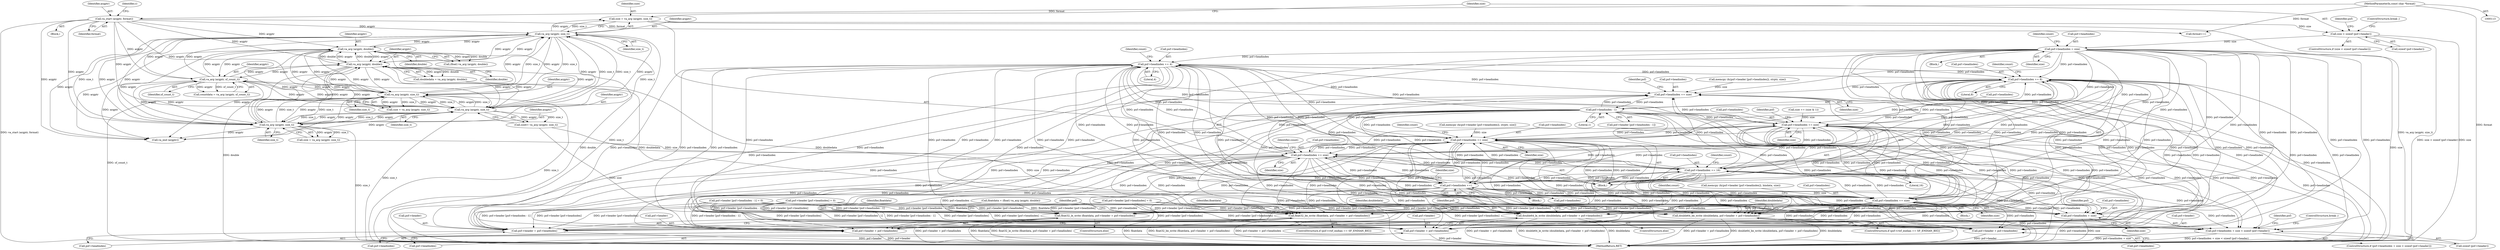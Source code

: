 digraph "1_libsndfile_708e996c87c5fae77b104ccfeb8f6db784c32074_17@API" {
"1000691" [label="(Call,size < sizeof (psf->header))"];
"1000685" [label="(Call,size = va_arg (argptr, size_t))"];
"1000687" [label="(Call,va_arg (argptr, size_t))"];
"1000343" [label="(Call,va_arg (argptr, double))"];
"1000383" [label="(Call,va_arg (argptr, double))"];
"1000253" [label="(Call,va_arg (argptr, sf_count_t))"];
"1000623" [label="(Call,va_arg (argptr, size_t))"];
"1000585" [label="(Call,va_arg (argptr, size_t))"];
"1000135" [label="(Call,va_start (argptr, format))"];
"1000115" [label="(MethodParameterIn,const char *format)"];
"1000672" [label="(Call,va_arg (argptr, size_t))"];
"1000698" [label="(Call,psf->headindex = size)"];
"1000352" [label="(Call,float32_be_write (floatdata, psf->header + psf->headindex))"];
"1000354" [label="(Call,psf->header + psf->headindex)"];
"1000362" [label="(Call,float32_le_write (floatdata, psf->header + psf->headindex))"];
"1000364" [label="(Call,psf->header + psf->headindex)"];
"1000371" [label="(Call,psf->headindex += 4)"];
"1000392" [label="(Call,double64_be_write (doubledata, psf->header + psf->headindex))"];
"1000394" [label="(Call,psf->header + psf->headindex)"];
"1000402" [label="(Call,double64_le_write (doubledata, psf->header + psf->headindex))"];
"1000404" [label="(Call,psf->header + psf->headindex)"];
"1000411" [label="(Call,psf->headindex += 8)"];
"1000456" [label="(Call,psf->headindex += size)"];
"1000466" [label="(Call,psf->headindex - 1)"];
"1000514" [label="(Call,psf->headindex += size)"];
"1000571" [label="(Call,psf->headindex += size)"];
"1000589" [label="(Call,psf->headindex + size < sizeof (psf->header))"];
"1000590" [label="(Call,psf->headindex + size)"];
"1000611" [label="(Call,psf->headindex += size)"];
"1000641" [label="(Call,psf->headindex ++)"];
"1000660" [label="(Call,psf->headindex += 16)"];
"1000675" [label="(Call,psf->headindex += size)"];
"1000412" [label="(Call,psf->headindex)"];
"1000343" [label="(Call,va_arg (argptr, double))"];
"1000445" [label="(Call,memcpy (&(psf->header [psf->headindex]), strptr, size))"];
"1000514" [label="(Call,psf->headindex += size)"];
"1000595" [label="(Call,sizeof (psf->header))"];
"1000413" [label="(Identifier,psf)"];
"1000585" [label="(Call,va_arg (argptr, size_t))"];
"1000464" [label="(Identifier,psf)"];
"1000617" [label="(Identifier,count)"];
"1000417" [label="(Identifier,count)"];
"1000470" [label="(Literal,1)"];
"1000577" [label="(Identifier,count)"];
"1000404" [label="(Call,psf->header + psf->headindex)"];
"1000699" [label="(Call,psf->headindex)"];
"1000583" [label="(Call,size\t= va_arg (argptr, size_t))"];
"1000354" [label="(Call,psf->header + psf->headindex)"];
"1000590" [label="(Call,psf->headindex + size)"];
"1000689" [label="(Identifier,size_t)"];
"1000718" [label="(Call,va_end (argptr))"];
"1000560" [label="(Call,memcpy (&(psf->header [psf->headindex]), strptr, size))"];
"1000253" [label="(Call,va_arg (argptr, sf_count_t))"];
"1000599" [label="(Block,)"];
"1000588" [label="(ControlStructure,if (psf->headindex + size < sizeof (psf->header)))"];
"1000522" [label="(Identifier,psf)"];
"1000345" [label="(Identifier,double)"];
"1000509" [label="(Call,size += (size & 1))"];
"1000383" [label="(Call,va_arg (argptr, double))"];
"1000690" [label="(ControlStructure,if (size < sizeof (psf->header)))"];
"1000115" [label="(MethodParameterIn,const char *format)"];
"1000363" [label="(Identifier,floatdata)"];
"1000353" [label="(Identifier,floatdata)"];
"1000462" [label="(Call,psf->header [psf->headindex - 1])"];
"1000681" [label="(Identifier,count)"];
"1000339" [label="(Call,floatdata = (float) va_arg (argptr, double))"];
"1000393" [label="(Identifier,doubledata)"];
"1000641" [label="(Call,psf->headindex ++)"];
"1000575" [label="(Identifier,size)"];
"1000693" [label="(Call,sizeof (psf->header))"];
"1000661" [label="(Call,psf->headindex)"];
"1000460" [label="(Identifier,size)"];
"1000142" [label="(Call,format++)"];
"1000135" [label="(Call,va_start (argptr, format))"];
"1000692" [label="(Identifier,size)"];
"1000600" [label="(Call,memcpy (&(psf->header [psf->headindex]), bindata, size))"];
"1000700" [label="(Identifier,psf)"];
"1000355" [label="(Call,psf->header)"];
"1000722" [label="(MethodReturn,RET)"];
"1000675" [label="(Call,psf->headindex += size)"];
"1000597" [label="(Identifier,psf)"];
"1000251" [label="(Call,countdata = va_arg (argptr, sf_count_t))"];
"1000679" [label="(Identifier,size)"];
"1000254" [label="(Identifier,argptr)"];
"1000255" [label="(Identifier,sf_count_t)"];
"1000698" [label="(Call,psf->headindex = size)"];
"1000571" [label="(Call,psf->headindex += size)"];
"1000137" [label="(Identifier,format)"];
"1000364" [label="(Call,psf->header + psf->headindex)"];
"1000697" [label="(Block,)"];
"1000631" [label="(Block,)"];
"1000368" [label="(Call,psf->headindex)"];
"1000362" [label="(Call,float32_le_write (floatdata, psf->header + psf->headindex))"];
"1000586" [label="(Identifier,argptr)"];
"1000519" [label="(Call,psf->header [psf->headindex] = 0)"];
"1000116" [label="(Block,)"];
"1000632" [label="(Call,psf->header [psf->headindex] = 0)"];
"1000377" [label="(Identifier,count)"];
"1000398" [label="(Call,psf->headindex)"];
"1000685" [label="(Call,size = va_arg (argptr, size_t))"];
"1000385" [label="(Identifier,double)"];
"1000604" [label="(Identifier,psf)"];
"1000375" [label="(Literal,4)"];
"1000589" [label="(Call,psf->headindex + size < sizeof (psf->header))"];
"1000674" [label="(Identifier,size_t)"];
"1000611" [label="(Call,psf->headindex += size)"];
"1000411" [label="(Call,psf->headindex += 8)"];
"1000394" [label="(Call,psf->header + psf->headindex)"];
"1000612" [label="(Call,psf->headindex)"];
"1000401" [label="(ControlStructure,else)"];
"1000392" [label="(Call,double64_be_write (doubledata, psf->header + psf->headindex))"];
"1000676" [label="(Call,psf->headindex)"];
"1000384" [label="(Identifier,argptr)"];
"1000673" [label="(Identifier,argptr)"];
"1000702" [label="(Identifier,size)"];
"1000461" [label="(Call,psf->header [psf->headindex - 1] = 0)"];
"1000415" [label="(Literal,8)"];
"1000686" [label="(Identifier,size)"];
"1000140" [label="(Identifier,c)"];
"1000403" [label="(Identifier,doubledata)"];
"1000408" [label="(Call,psf->headindex)"];
"1000704" [label="(Identifier,count)"];
"1000672" [label="(Call,va_arg (argptr, size_t))"];
"1000687" [label="(Call,va_arg (argptr, size_t))"];
"1000405" [label="(Call,psf->header)"];
"1000372" [label="(Call,psf->headindex)"];
"1000466" [label="(Call,psf->headindex - 1)"];
"1000670" [label="(Call,size = va_arg (argptr, size_t))"];
"1000381" [label="(Call,doubledata = va_arg (argptr, double))"];
"1000358" [label="(Call,psf->headindex)"];
"1000660" [label="(Call,psf->headindex += 16)"];
"1000386" [label="(ControlStructure,if (psf->rwf_endian == SF_ENDIAN_BIG))"];
"1000664" [label="(Literal,16)"];
"1000625" [label="(Identifier,size_t)"];
"1000642" [label="(Call,psf->headindex)"];
"1000467" [label="(Call,psf->headindex)"];
"1000619" [label="(ControlStructure,break ;)"];
"1000365" [label="(Call,psf->header)"];
"1000373" [label="(Identifier,psf)"];
"1000572" [label="(Call,psf->headindex)"];
"1000615" [label="(Identifier,size)"];
"1000456" [label="(Call,psf->headindex += size)"];
"1000515" [label="(Call,psf->headindex)"];
"1000591" [label="(Call,psf->headindex)"];
"1000147" [label="(Block,)"];
"1000341" [label="(Call,(float) va_arg (argptr, double))"];
"1000371" [label="(Call,psf->headindex += 4)"];
"1000402" [label="(Call,double64_le_write (doubledata, psf->header + psf->headindex))"];
"1000518" [label="(Identifier,size)"];
"1000457" [label="(Call,psf->headindex)"];
"1000706" [label="(ControlStructure,break ;)"];
"1000623" [label="(Call,va_arg (argptr, size_t))"];
"1000691" [label="(Call,size < sizeof (psf->header))"];
"1000395" [label="(Call,psf->header)"];
"1000624" [label="(Identifier,argptr)"];
"1000352" [label="(Call,float32_be_write (floatdata, psf->header + psf->headindex))"];
"1000594" [label="(Identifier,size)"];
"1000346" [label="(ControlStructure,if (psf->rwf_endian == SF_ENDIAN_BIG))"];
"1000361" [label="(ControlStructure,else)"];
"1000688" [label="(Identifier,argptr)"];
"1000646" [label="(Identifier,size)"];
"1000587" [label="(Identifier,size_t)"];
"1000344" [label="(Identifier,argptr)"];
"1000621" [label="(Call,size = va_arg (argptr, size_t))"];
"1000666" [label="(Identifier,count)"];
"1000136" [label="(Identifier,argptr)"];
"1000691" -> "1000690"  [label="AST: "];
"1000691" -> "1000693"  [label="CFG: "];
"1000692" -> "1000691"  [label="AST: "];
"1000693" -> "1000691"  [label="AST: "];
"1000700" -> "1000691"  [label="CFG: "];
"1000706" -> "1000691"  [label="CFG: "];
"1000691" -> "1000722"  [label="DDG: size"];
"1000691" -> "1000722"  [label="DDG: size < sizeof (psf->header)"];
"1000685" -> "1000691"  [label="DDG: size"];
"1000691" -> "1000698"  [label="DDG: size"];
"1000685" -> "1000147"  [label="AST: "];
"1000685" -> "1000687"  [label="CFG: "];
"1000686" -> "1000685"  [label="AST: "];
"1000687" -> "1000685"  [label="AST: "];
"1000692" -> "1000685"  [label="CFG: "];
"1000685" -> "1000722"  [label="DDG: va_arg (argptr, size_t)"];
"1000687" -> "1000685"  [label="DDG: argptr"];
"1000687" -> "1000685"  [label="DDG: size_t"];
"1000687" -> "1000689"  [label="CFG: "];
"1000688" -> "1000687"  [label="AST: "];
"1000689" -> "1000687"  [label="AST: "];
"1000687" -> "1000722"  [label="DDG: size_t"];
"1000687" -> "1000253"  [label="DDG: argptr"];
"1000687" -> "1000343"  [label="DDG: argptr"];
"1000687" -> "1000383"  [label="DDG: argptr"];
"1000687" -> "1000585"  [label="DDG: argptr"];
"1000687" -> "1000585"  [label="DDG: size_t"];
"1000687" -> "1000623"  [label="DDG: argptr"];
"1000687" -> "1000623"  [label="DDG: size_t"];
"1000687" -> "1000672"  [label="DDG: argptr"];
"1000687" -> "1000672"  [label="DDG: size_t"];
"1000343" -> "1000687"  [label="DDG: argptr"];
"1000383" -> "1000687"  [label="DDG: argptr"];
"1000253" -> "1000687"  [label="DDG: argptr"];
"1000623" -> "1000687"  [label="DDG: argptr"];
"1000623" -> "1000687"  [label="DDG: size_t"];
"1000585" -> "1000687"  [label="DDG: argptr"];
"1000585" -> "1000687"  [label="DDG: size_t"];
"1000135" -> "1000687"  [label="DDG: argptr"];
"1000672" -> "1000687"  [label="DDG: argptr"];
"1000672" -> "1000687"  [label="DDG: size_t"];
"1000687" -> "1000718"  [label="DDG: argptr"];
"1000343" -> "1000341"  [label="AST: "];
"1000343" -> "1000345"  [label="CFG: "];
"1000344" -> "1000343"  [label="AST: "];
"1000345" -> "1000343"  [label="AST: "];
"1000341" -> "1000343"  [label="CFG: "];
"1000343" -> "1000722"  [label="DDG: double"];
"1000343" -> "1000253"  [label="DDG: argptr"];
"1000343" -> "1000341"  [label="DDG: argptr"];
"1000343" -> "1000341"  [label="DDG: double"];
"1000383" -> "1000343"  [label="DDG: argptr"];
"1000383" -> "1000343"  [label="DDG: double"];
"1000253" -> "1000343"  [label="DDG: argptr"];
"1000623" -> "1000343"  [label="DDG: argptr"];
"1000585" -> "1000343"  [label="DDG: argptr"];
"1000135" -> "1000343"  [label="DDG: argptr"];
"1000672" -> "1000343"  [label="DDG: argptr"];
"1000343" -> "1000383"  [label="DDG: argptr"];
"1000343" -> "1000383"  [label="DDG: double"];
"1000343" -> "1000585"  [label="DDG: argptr"];
"1000343" -> "1000623"  [label="DDG: argptr"];
"1000343" -> "1000672"  [label="DDG: argptr"];
"1000343" -> "1000718"  [label="DDG: argptr"];
"1000383" -> "1000381"  [label="AST: "];
"1000383" -> "1000385"  [label="CFG: "];
"1000384" -> "1000383"  [label="AST: "];
"1000385" -> "1000383"  [label="AST: "];
"1000381" -> "1000383"  [label="CFG: "];
"1000383" -> "1000722"  [label="DDG: double"];
"1000383" -> "1000253"  [label="DDG: argptr"];
"1000383" -> "1000381"  [label="DDG: argptr"];
"1000383" -> "1000381"  [label="DDG: double"];
"1000253" -> "1000383"  [label="DDG: argptr"];
"1000623" -> "1000383"  [label="DDG: argptr"];
"1000585" -> "1000383"  [label="DDG: argptr"];
"1000135" -> "1000383"  [label="DDG: argptr"];
"1000672" -> "1000383"  [label="DDG: argptr"];
"1000383" -> "1000585"  [label="DDG: argptr"];
"1000383" -> "1000623"  [label="DDG: argptr"];
"1000383" -> "1000672"  [label="DDG: argptr"];
"1000383" -> "1000718"  [label="DDG: argptr"];
"1000253" -> "1000251"  [label="AST: "];
"1000253" -> "1000255"  [label="CFG: "];
"1000254" -> "1000253"  [label="AST: "];
"1000255" -> "1000253"  [label="AST: "];
"1000251" -> "1000253"  [label="CFG: "];
"1000253" -> "1000722"  [label="DDG: sf_count_t"];
"1000253" -> "1000251"  [label="DDG: argptr"];
"1000253" -> "1000251"  [label="DDG: sf_count_t"];
"1000623" -> "1000253"  [label="DDG: argptr"];
"1000585" -> "1000253"  [label="DDG: argptr"];
"1000135" -> "1000253"  [label="DDG: argptr"];
"1000672" -> "1000253"  [label="DDG: argptr"];
"1000253" -> "1000585"  [label="DDG: argptr"];
"1000253" -> "1000623"  [label="DDG: argptr"];
"1000253" -> "1000672"  [label="DDG: argptr"];
"1000253" -> "1000718"  [label="DDG: argptr"];
"1000623" -> "1000621"  [label="AST: "];
"1000623" -> "1000625"  [label="CFG: "];
"1000624" -> "1000623"  [label="AST: "];
"1000625" -> "1000623"  [label="AST: "];
"1000621" -> "1000623"  [label="CFG: "];
"1000623" -> "1000722"  [label="DDG: size_t"];
"1000623" -> "1000585"  [label="DDG: argptr"];
"1000623" -> "1000585"  [label="DDG: size_t"];
"1000623" -> "1000621"  [label="DDG: argptr"];
"1000623" -> "1000621"  [label="DDG: size_t"];
"1000585" -> "1000623"  [label="DDG: argptr"];
"1000585" -> "1000623"  [label="DDG: size_t"];
"1000135" -> "1000623"  [label="DDG: argptr"];
"1000672" -> "1000623"  [label="DDG: argptr"];
"1000672" -> "1000623"  [label="DDG: size_t"];
"1000623" -> "1000672"  [label="DDG: argptr"];
"1000623" -> "1000672"  [label="DDG: size_t"];
"1000623" -> "1000718"  [label="DDG: argptr"];
"1000585" -> "1000583"  [label="AST: "];
"1000585" -> "1000587"  [label="CFG: "];
"1000586" -> "1000585"  [label="AST: "];
"1000587" -> "1000585"  [label="AST: "];
"1000583" -> "1000585"  [label="CFG: "];
"1000585" -> "1000722"  [label="DDG: size_t"];
"1000585" -> "1000583"  [label="DDG: argptr"];
"1000585" -> "1000583"  [label="DDG: size_t"];
"1000135" -> "1000585"  [label="DDG: argptr"];
"1000672" -> "1000585"  [label="DDG: argptr"];
"1000672" -> "1000585"  [label="DDG: size_t"];
"1000585" -> "1000672"  [label="DDG: argptr"];
"1000585" -> "1000672"  [label="DDG: size_t"];
"1000585" -> "1000718"  [label="DDG: argptr"];
"1000135" -> "1000116"  [label="AST: "];
"1000135" -> "1000137"  [label="CFG: "];
"1000136" -> "1000135"  [label="AST: "];
"1000137" -> "1000135"  [label="AST: "];
"1000140" -> "1000135"  [label="CFG: "];
"1000135" -> "1000722"  [label="DDG: va_start (argptr, format)"];
"1000115" -> "1000135"  [label="DDG: format"];
"1000135" -> "1000142"  [label="DDG: format"];
"1000135" -> "1000672"  [label="DDG: argptr"];
"1000135" -> "1000718"  [label="DDG: argptr"];
"1000115" -> "1000113"  [label="AST: "];
"1000115" -> "1000722"  [label="DDG: format"];
"1000115" -> "1000142"  [label="DDG: format"];
"1000672" -> "1000670"  [label="AST: "];
"1000672" -> "1000674"  [label="CFG: "];
"1000673" -> "1000672"  [label="AST: "];
"1000674" -> "1000672"  [label="AST: "];
"1000670" -> "1000672"  [label="CFG: "];
"1000672" -> "1000722"  [label="DDG: size_t"];
"1000672" -> "1000670"  [label="DDG: argptr"];
"1000672" -> "1000670"  [label="DDG: size_t"];
"1000672" -> "1000718"  [label="DDG: argptr"];
"1000698" -> "1000697"  [label="AST: "];
"1000698" -> "1000702"  [label="CFG: "];
"1000699" -> "1000698"  [label="AST: "];
"1000702" -> "1000698"  [label="AST: "];
"1000704" -> "1000698"  [label="CFG: "];
"1000698" -> "1000722"  [label="DDG: psf->headindex"];
"1000698" -> "1000722"  [label="DDG: size"];
"1000698" -> "1000352"  [label="DDG: psf->headindex"];
"1000698" -> "1000354"  [label="DDG: psf->headindex"];
"1000698" -> "1000362"  [label="DDG: psf->headindex"];
"1000698" -> "1000364"  [label="DDG: psf->headindex"];
"1000698" -> "1000371"  [label="DDG: psf->headindex"];
"1000698" -> "1000392"  [label="DDG: psf->headindex"];
"1000698" -> "1000394"  [label="DDG: psf->headindex"];
"1000698" -> "1000402"  [label="DDG: psf->headindex"];
"1000698" -> "1000404"  [label="DDG: psf->headindex"];
"1000698" -> "1000411"  [label="DDG: psf->headindex"];
"1000698" -> "1000456"  [label="DDG: psf->headindex"];
"1000698" -> "1000514"  [label="DDG: psf->headindex"];
"1000698" -> "1000571"  [label="DDG: psf->headindex"];
"1000698" -> "1000589"  [label="DDG: psf->headindex"];
"1000698" -> "1000590"  [label="DDG: psf->headindex"];
"1000698" -> "1000611"  [label="DDG: psf->headindex"];
"1000698" -> "1000641"  [label="DDG: psf->headindex"];
"1000698" -> "1000660"  [label="DDG: psf->headindex"];
"1000698" -> "1000675"  [label="DDG: psf->headindex"];
"1000352" -> "1000346"  [label="AST: "];
"1000352" -> "1000354"  [label="CFG: "];
"1000353" -> "1000352"  [label="AST: "];
"1000354" -> "1000352"  [label="AST: "];
"1000373" -> "1000352"  [label="CFG: "];
"1000352" -> "1000722"  [label="DDG: floatdata"];
"1000352" -> "1000722"  [label="DDG: float32_be_write (floatdata, psf->header + psf->headindex)"];
"1000352" -> "1000722"  [label="DDG: psf->header + psf->headindex"];
"1000339" -> "1000352"  [label="DDG: floatdata"];
"1000519" -> "1000352"  [label="DDG: psf->header [psf->headindex]"];
"1000632" -> "1000352"  [label="DDG: psf->header [psf->headindex]"];
"1000461" -> "1000352"  [label="DDG: psf->header [psf->headindex - 1]"];
"1000675" -> "1000352"  [label="DDG: psf->headindex"];
"1000411" -> "1000352"  [label="DDG: psf->headindex"];
"1000660" -> "1000352"  [label="DDG: psf->headindex"];
"1000466" -> "1000352"  [label="DDG: psf->headindex"];
"1000514" -> "1000352"  [label="DDG: psf->headindex"];
"1000571" -> "1000352"  [label="DDG: psf->headindex"];
"1000371" -> "1000352"  [label="DDG: psf->headindex"];
"1000641" -> "1000352"  [label="DDG: psf->headindex"];
"1000611" -> "1000352"  [label="DDG: psf->headindex"];
"1000354" -> "1000358"  [label="CFG: "];
"1000355" -> "1000354"  [label="AST: "];
"1000358" -> "1000354"  [label="AST: "];
"1000354" -> "1000722"  [label="DDG: psf->header"];
"1000519" -> "1000354"  [label="DDG: psf->header [psf->headindex]"];
"1000632" -> "1000354"  [label="DDG: psf->header [psf->headindex]"];
"1000461" -> "1000354"  [label="DDG: psf->header [psf->headindex - 1]"];
"1000675" -> "1000354"  [label="DDG: psf->headindex"];
"1000411" -> "1000354"  [label="DDG: psf->headindex"];
"1000660" -> "1000354"  [label="DDG: psf->headindex"];
"1000466" -> "1000354"  [label="DDG: psf->headindex"];
"1000514" -> "1000354"  [label="DDG: psf->headindex"];
"1000571" -> "1000354"  [label="DDG: psf->headindex"];
"1000371" -> "1000354"  [label="DDG: psf->headindex"];
"1000641" -> "1000354"  [label="DDG: psf->headindex"];
"1000611" -> "1000354"  [label="DDG: psf->headindex"];
"1000362" -> "1000361"  [label="AST: "];
"1000362" -> "1000364"  [label="CFG: "];
"1000363" -> "1000362"  [label="AST: "];
"1000364" -> "1000362"  [label="AST: "];
"1000373" -> "1000362"  [label="CFG: "];
"1000362" -> "1000722"  [label="DDG: psf->header + psf->headindex"];
"1000362" -> "1000722"  [label="DDG: float32_le_write (floatdata, psf->header + psf->headindex)"];
"1000362" -> "1000722"  [label="DDG: floatdata"];
"1000339" -> "1000362"  [label="DDG: floatdata"];
"1000519" -> "1000362"  [label="DDG: psf->header [psf->headindex]"];
"1000632" -> "1000362"  [label="DDG: psf->header [psf->headindex]"];
"1000461" -> "1000362"  [label="DDG: psf->header [psf->headindex - 1]"];
"1000675" -> "1000362"  [label="DDG: psf->headindex"];
"1000411" -> "1000362"  [label="DDG: psf->headindex"];
"1000660" -> "1000362"  [label="DDG: psf->headindex"];
"1000466" -> "1000362"  [label="DDG: psf->headindex"];
"1000514" -> "1000362"  [label="DDG: psf->headindex"];
"1000571" -> "1000362"  [label="DDG: psf->headindex"];
"1000371" -> "1000362"  [label="DDG: psf->headindex"];
"1000641" -> "1000362"  [label="DDG: psf->headindex"];
"1000611" -> "1000362"  [label="DDG: psf->headindex"];
"1000364" -> "1000368"  [label="CFG: "];
"1000365" -> "1000364"  [label="AST: "];
"1000368" -> "1000364"  [label="AST: "];
"1000364" -> "1000722"  [label="DDG: psf->header"];
"1000519" -> "1000364"  [label="DDG: psf->header [psf->headindex]"];
"1000632" -> "1000364"  [label="DDG: psf->header [psf->headindex]"];
"1000461" -> "1000364"  [label="DDG: psf->header [psf->headindex - 1]"];
"1000675" -> "1000364"  [label="DDG: psf->headindex"];
"1000411" -> "1000364"  [label="DDG: psf->headindex"];
"1000660" -> "1000364"  [label="DDG: psf->headindex"];
"1000466" -> "1000364"  [label="DDG: psf->headindex"];
"1000514" -> "1000364"  [label="DDG: psf->headindex"];
"1000571" -> "1000364"  [label="DDG: psf->headindex"];
"1000371" -> "1000364"  [label="DDG: psf->headindex"];
"1000641" -> "1000364"  [label="DDG: psf->headindex"];
"1000611" -> "1000364"  [label="DDG: psf->headindex"];
"1000371" -> "1000147"  [label="AST: "];
"1000371" -> "1000375"  [label="CFG: "];
"1000372" -> "1000371"  [label="AST: "];
"1000375" -> "1000371"  [label="AST: "];
"1000377" -> "1000371"  [label="CFG: "];
"1000371" -> "1000722"  [label="DDG: psf->headindex"];
"1000675" -> "1000371"  [label="DDG: psf->headindex"];
"1000411" -> "1000371"  [label="DDG: psf->headindex"];
"1000660" -> "1000371"  [label="DDG: psf->headindex"];
"1000466" -> "1000371"  [label="DDG: psf->headindex"];
"1000514" -> "1000371"  [label="DDG: psf->headindex"];
"1000571" -> "1000371"  [label="DDG: psf->headindex"];
"1000641" -> "1000371"  [label="DDG: psf->headindex"];
"1000611" -> "1000371"  [label="DDG: psf->headindex"];
"1000371" -> "1000392"  [label="DDG: psf->headindex"];
"1000371" -> "1000394"  [label="DDG: psf->headindex"];
"1000371" -> "1000402"  [label="DDG: psf->headindex"];
"1000371" -> "1000404"  [label="DDG: psf->headindex"];
"1000371" -> "1000411"  [label="DDG: psf->headindex"];
"1000371" -> "1000456"  [label="DDG: psf->headindex"];
"1000371" -> "1000514"  [label="DDG: psf->headindex"];
"1000371" -> "1000571"  [label="DDG: psf->headindex"];
"1000371" -> "1000589"  [label="DDG: psf->headindex"];
"1000371" -> "1000590"  [label="DDG: psf->headindex"];
"1000371" -> "1000611"  [label="DDG: psf->headindex"];
"1000371" -> "1000641"  [label="DDG: psf->headindex"];
"1000371" -> "1000660"  [label="DDG: psf->headindex"];
"1000371" -> "1000675"  [label="DDG: psf->headindex"];
"1000392" -> "1000386"  [label="AST: "];
"1000392" -> "1000394"  [label="CFG: "];
"1000393" -> "1000392"  [label="AST: "];
"1000394" -> "1000392"  [label="AST: "];
"1000413" -> "1000392"  [label="CFG: "];
"1000392" -> "1000722"  [label="DDG: psf->header + psf->headindex"];
"1000392" -> "1000722"  [label="DDG: double64_be_write (doubledata, psf->header + psf->headindex)"];
"1000392" -> "1000722"  [label="DDG: doubledata"];
"1000381" -> "1000392"  [label="DDG: doubledata"];
"1000519" -> "1000392"  [label="DDG: psf->header [psf->headindex]"];
"1000632" -> "1000392"  [label="DDG: psf->header [psf->headindex]"];
"1000461" -> "1000392"  [label="DDG: psf->header [psf->headindex - 1]"];
"1000675" -> "1000392"  [label="DDG: psf->headindex"];
"1000411" -> "1000392"  [label="DDG: psf->headindex"];
"1000660" -> "1000392"  [label="DDG: psf->headindex"];
"1000466" -> "1000392"  [label="DDG: psf->headindex"];
"1000514" -> "1000392"  [label="DDG: psf->headindex"];
"1000571" -> "1000392"  [label="DDG: psf->headindex"];
"1000641" -> "1000392"  [label="DDG: psf->headindex"];
"1000611" -> "1000392"  [label="DDG: psf->headindex"];
"1000394" -> "1000398"  [label="CFG: "];
"1000395" -> "1000394"  [label="AST: "];
"1000398" -> "1000394"  [label="AST: "];
"1000394" -> "1000722"  [label="DDG: psf->header"];
"1000519" -> "1000394"  [label="DDG: psf->header [psf->headindex]"];
"1000632" -> "1000394"  [label="DDG: psf->header [psf->headindex]"];
"1000461" -> "1000394"  [label="DDG: psf->header [psf->headindex - 1]"];
"1000675" -> "1000394"  [label="DDG: psf->headindex"];
"1000411" -> "1000394"  [label="DDG: psf->headindex"];
"1000660" -> "1000394"  [label="DDG: psf->headindex"];
"1000466" -> "1000394"  [label="DDG: psf->headindex"];
"1000514" -> "1000394"  [label="DDG: psf->headindex"];
"1000571" -> "1000394"  [label="DDG: psf->headindex"];
"1000641" -> "1000394"  [label="DDG: psf->headindex"];
"1000611" -> "1000394"  [label="DDG: psf->headindex"];
"1000402" -> "1000401"  [label="AST: "];
"1000402" -> "1000404"  [label="CFG: "];
"1000403" -> "1000402"  [label="AST: "];
"1000404" -> "1000402"  [label="AST: "];
"1000413" -> "1000402"  [label="CFG: "];
"1000402" -> "1000722"  [label="DDG: psf->header + psf->headindex"];
"1000402" -> "1000722"  [label="DDG: double64_le_write (doubledata, psf->header + psf->headindex)"];
"1000402" -> "1000722"  [label="DDG: doubledata"];
"1000381" -> "1000402"  [label="DDG: doubledata"];
"1000519" -> "1000402"  [label="DDG: psf->header [psf->headindex]"];
"1000632" -> "1000402"  [label="DDG: psf->header [psf->headindex]"];
"1000461" -> "1000402"  [label="DDG: psf->header [psf->headindex - 1]"];
"1000675" -> "1000402"  [label="DDG: psf->headindex"];
"1000411" -> "1000402"  [label="DDG: psf->headindex"];
"1000660" -> "1000402"  [label="DDG: psf->headindex"];
"1000466" -> "1000402"  [label="DDG: psf->headindex"];
"1000514" -> "1000402"  [label="DDG: psf->headindex"];
"1000571" -> "1000402"  [label="DDG: psf->headindex"];
"1000641" -> "1000402"  [label="DDG: psf->headindex"];
"1000611" -> "1000402"  [label="DDG: psf->headindex"];
"1000404" -> "1000408"  [label="CFG: "];
"1000405" -> "1000404"  [label="AST: "];
"1000408" -> "1000404"  [label="AST: "];
"1000404" -> "1000722"  [label="DDG: psf->header"];
"1000519" -> "1000404"  [label="DDG: psf->header [psf->headindex]"];
"1000632" -> "1000404"  [label="DDG: psf->header [psf->headindex]"];
"1000461" -> "1000404"  [label="DDG: psf->header [psf->headindex - 1]"];
"1000675" -> "1000404"  [label="DDG: psf->headindex"];
"1000411" -> "1000404"  [label="DDG: psf->headindex"];
"1000660" -> "1000404"  [label="DDG: psf->headindex"];
"1000466" -> "1000404"  [label="DDG: psf->headindex"];
"1000514" -> "1000404"  [label="DDG: psf->headindex"];
"1000571" -> "1000404"  [label="DDG: psf->headindex"];
"1000641" -> "1000404"  [label="DDG: psf->headindex"];
"1000611" -> "1000404"  [label="DDG: psf->headindex"];
"1000411" -> "1000147"  [label="AST: "];
"1000411" -> "1000415"  [label="CFG: "];
"1000412" -> "1000411"  [label="AST: "];
"1000415" -> "1000411"  [label="AST: "];
"1000417" -> "1000411"  [label="CFG: "];
"1000411" -> "1000722"  [label="DDG: psf->headindex"];
"1000675" -> "1000411"  [label="DDG: psf->headindex"];
"1000660" -> "1000411"  [label="DDG: psf->headindex"];
"1000466" -> "1000411"  [label="DDG: psf->headindex"];
"1000514" -> "1000411"  [label="DDG: psf->headindex"];
"1000571" -> "1000411"  [label="DDG: psf->headindex"];
"1000641" -> "1000411"  [label="DDG: psf->headindex"];
"1000611" -> "1000411"  [label="DDG: psf->headindex"];
"1000411" -> "1000456"  [label="DDG: psf->headindex"];
"1000411" -> "1000514"  [label="DDG: psf->headindex"];
"1000411" -> "1000571"  [label="DDG: psf->headindex"];
"1000411" -> "1000589"  [label="DDG: psf->headindex"];
"1000411" -> "1000590"  [label="DDG: psf->headindex"];
"1000411" -> "1000611"  [label="DDG: psf->headindex"];
"1000411" -> "1000641"  [label="DDG: psf->headindex"];
"1000411" -> "1000660"  [label="DDG: psf->headindex"];
"1000411" -> "1000675"  [label="DDG: psf->headindex"];
"1000456" -> "1000147"  [label="AST: "];
"1000456" -> "1000460"  [label="CFG: "];
"1000457" -> "1000456"  [label="AST: "];
"1000460" -> "1000456"  [label="AST: "];
"1000464" -> "1000456"  [label="CFG: "];
"1000445" -> "1000456"  [label="DDG: size"];
"1000675" -> "1000456"  [label="DDG: psf->headindex"];
"1000660" -> "1000456"  [label="DDG: psf->headindex"];
"1000466" -> "1000456"  [label="DDG: psf->headindex"];
"1000514" -> "1000456"  [label="DDG: psf->headindex"];
"1000571" -> "1000456"  [label="DDG: psf->headindex"];
"1000641" -> "1000456"  [label="DDG: psf->headindex"];
"1000611" -> "1000456"  [label="DDG: psf->headindex"];
"1000456" -> "1000466"  [label="DDG: psf->headindex"];
"1000466" -> "1000462"  [label="AST: "];
"1000466" -> "1000470"  [label="CFG: "];
"1000467" -> "1000466"  [label="AST: "];
"1000470" -> "1000466"  [label="AST: "];
"1000462" -> "1000466"  [label="CFG: "];
"1000466" -> "1000722"  [label="DDG: psf->headindex"];
"1000466" -> "1000514"  [label="DDG: psf->headindex"];
"1000466" -> "1000571"  [label="DDG: psf->headindex"];
"1000466" -> "1000589"  [label="DDG: psf->headindex"];
"1000466" -> "1000590"  [label="DDG: psf->headindex"];
"1000466" -> "1000611"  [label="DDG: psf->headindex"];
"1000466" -> "1000641"  [label="DDG: psf->headindex"];
"1000466" -> "1000660"  [label="DDG: psf->headindex"];
"1000466" -> "1000675"  [label="DDG: psf->headindex"];
"1000514" -> "1000147"  [label="AST: "];
"1000514" -> "1000518"  [label="CFG: "];
"1000515" -> "1000514"  [label="AST: "];
"1000518" -> "1000514"  [label="AST: "];
"1000522" -> "1000514"  [label="CFG: "];
"1000514" -> "1000722"  [label="DDG: psf->headindex"];
"1000509" -> "1000514"  [label="DDG: size"];
"1000675" -> "1000514"  [label="DDG: psf->headindex"];
"1000660" -> "1000514"  [label="DDG: psf->headindex"];
"1000571" -> "1000514"  [label="DDG: psf->headindex"];
"1000641" -> "1000514"  [label="DDG: psf->headindex"];
"1000611" -> "1000514"  [label="DDG: psf->headindex"];
"1000514" -> "1000571"  [label="DDG: psf->headindex"];
"1000514" -> "1000589"  [label="DDG: psf->headindex"];
"1000514" -> "1000590"  [label="DDG: psf->headindex"];
"1000514" -> "1000611"  [label="DDG: psf->headindex"];
"1000514" -> "1000641"  [label="DDG: psf->headindex"];
"1000514" -> "1000660"  [label="DDG: psf->headindex"];
"1000514" -> "1000675"  [label="DDG: psf->headindex"];
"1000571" -> "1000147"  [label="AST: "];
"1000571" -> "1000575"  [label="CFG: "];
"1000572" -> "1000571"  [label="AST: "];
"1000575" -> "1000571"  [label="AST: "];
"1000577" -> "1000571"  [label="CFG: "];
"1000571" -> "1000722"  [label="DDG: psf->headindex"];
"1000560" -> "1000571"  [label="DDG: size"];
"1000675" -> "1000571"  [label="DDG: psf->headindex"];
"1000660" -> "1000571"  [label="DDG: psf->headindex"];
"1000641" -> "1000571"  [label="DDG: psf->headindex"];
"1000611" -> "1000571"  [label="DDG: psf->headindex"];
"1000571" -> "1000589"  [label="DDG: psf->headindex"];
"1000571" -> "1000590"  [label="DDG: psf->headindex"];
"1000571" -> "1000611"  [label="DDG: psf->headindex"];
"1000571" -> "1000641"  [label="DDG: psf->headindex"];
"1000571" -> "1000660"  [label="DDG: psf->headindex"];
"1000571" -> "1000675"  [label="DDG: psf->headindex"];
"1000589" -> "1000588"  [label="AST: "];
"1000589" -> "1000595"  [label="CFG: "];
"1000590" -> "1000589"  [label="AST: "];
"1000595" -> "1000589"  [label="AST: "];
"1000604" -> "1000589"  [label="CFG: "];
"1000619" -> "1000589"  [label="CFG: "];
"1000589" -> "1000722"  [label="DDG: psf->headindex + size < sizeof (psf->header)"];
"1000589" -> "1000722"  [label="DDG: psf->headindex + size"];
"1000675" -> "1000589"  [label="DDG: psf->headindex"];
"1000660" -> "1000589"  [label="DDG: psf->headindex"];
"1000641" -> "1000589"  [label="DDG: psf->headindex"];
"1000611" -> "1000589"  [label="DDG: psf->headindex"];
"1000583" -> "1000589"  [label="DDG: size"];
"1000590" -> "1000594"  [label="CFG: "];
"1000591" -> "1000590"  [label="AST: "];
"1000594" -> "1000590"  [label="AST: "];
"1000597" -> "1000590"  [label="CFG: "];
"1000590" -> "1000722"  [label="DDG: psf->headindex"];
"1000590" -> "1000722"  [label="DDG: size"];
"1000675" -> "1000590"  [label="DDG: psf->headindex"];
"1000660" -> "1000590"  [label="DDG: psf->headindex"];
"1000641" -> "1000590"  [label="DDG: psf->headindex"];
"1000611" -> "1000590"  [label="DDG: psf->headindex"];
"1000583" -> "1000590"  [label="DDG: size"];
"1000611" -> "1000599"  [label="AST: "];
"1000611" -> "1000615"  [label="CFG: "];
"1000612" -> "1000611"  [label="AST: "];
"1000615" -> "1000611"  [label="AST: "];
"1000617" -> "1000611"  [label="CFG: "];
"1000611" -> "1000722"  [label="DDG: psf->headindex"];
"1000600" -> "1000611"  [label="DDG: size"];
"1000675" -> "1000611"  [label="DDG: psf->headindex"];
"1000660" -> "1000611"  [label="DDG: psf->headindex"];
"1000641" -> "1000611"  [label="DDG: psf->headindex"];
"1000611" -> "1000641"  [label="DDG: psf->headindex"];
"1000611" -> "1000660"  [label="DDG: psf->headindex"];
"1000611" -> "1000675"  [label="DDG: psf->headindex"];
"1000641" -> "1000631"  [label="AST: "];
"1000641" -> "1000642"  [label="CFG: "];
"1000642" -> "1000641"  [label="AST: "];
"1000646" -> "1000641"  [label="CFG: "];
"1000641" -> "1000722"  [label="DDG: psf->headindex"];
"1000675" -> "1000641"  [label="DDG: psf->headindex"];
"1000660" -> "1000641"  [label="DDG: psf->headindex"];
"1000641" -> "1000660"  [label="DDG: psf->headindex"];
"1000641" -> "1000675"  [label="DDG: psf->headindex"];
"1000660" -> "1000147"  [label="AST: "];
"1000660" -> "1000664"  [label="CFG: "];
"1000661" -> "1000660"  [label="AST: "];
"1000664" -> "1000660"  [label="AST: "];
"1000666" -> "1000660"  [label="CFG: "];
"1000660" -> "1000722"  [label="DDG: psf->headindex"];
"1000675" -> "1000660"  [label="DDG: psf->headindex"];
"1000660" -> "1000675"  [label="DDG: psf->headindex"];
"1000675" -> "1000147"  [label="AST: "];
"1000675" -> "1000679"  [label="CFG: "];
"1000676" -> "1000675"  [label="AST: "];
"1000679" -> "1000675"  [label="AST: "];
"1000681" -> "1000675"  [label="CFG: "];
"1000675" -> "1000722"  [label="DDG: psf->headindex"];
"1000670" -> "1000675"  [label="DDG: size"];
}
